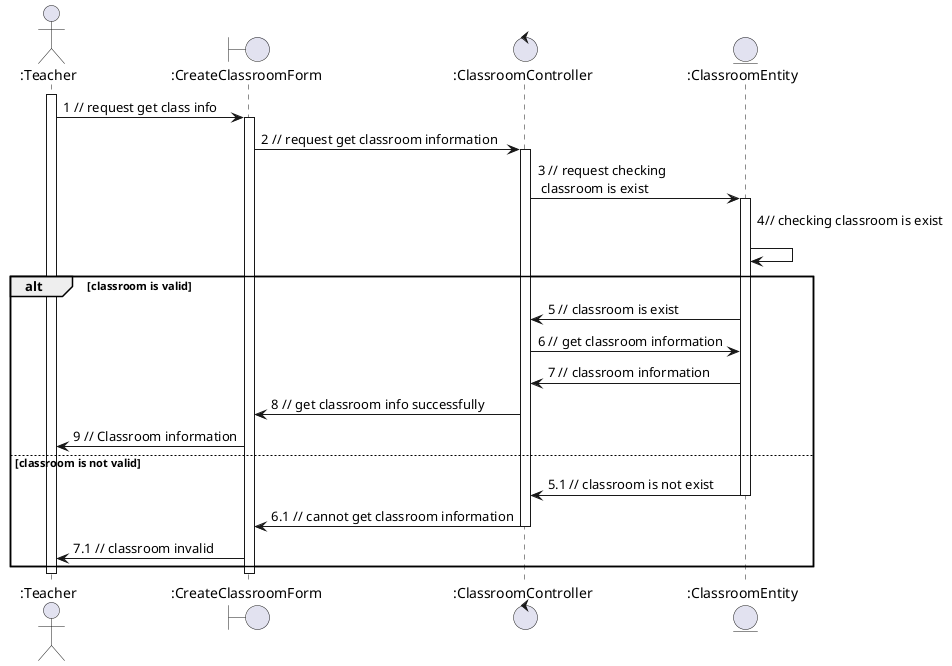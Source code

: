 @startuml viewClass

actor ":Teacher"
boundary ":CreateClassroomForm"
control ":ClassroomController"
entity ":ClassroomEntity"

activate ":Teacher"
":Teacher" -> ":CreateClassroomForm": 1 // request get class info
activate ":CreateClassroomForm"
":CreateClassroomForm" -> ":ClassroomController": 2 // request get classroom information
activate ":ClassroomController"
":ClassroomController" -> ":ClassroomEntity": 3 // request checking \n classroom is exist
activate ":ClassroomEntity"
":ClassroomEntity" -> ":ClassroomEntity": 4// checking classroom is exist \n
alt classroom is valid
    ":ClassroomEntity" -> ":ClassroomController": 5 // classroom is exist
    ":ClassroomController" -> ":ClassroomEntity": 6 // get classroom information
    ":ClassroomEntity" -> ":ClassroomController": 7 // classroom information
    ":ClassroomController" -> ":CreateClassroomForm": 8 // get classroom info successfully
    ":CreateClassroomForm" -> ":Teacher": 9 // Classroom information
else classroom is not valid
    ":ClassroomEntity" -> ":ClassroomController": 5.1 // classroom is not exist
    deactivate ":ClassroomEntity"
    ":ClassroomController" -> ":CreateClassroomForm": 6.1 // cannot get classroom information
    deactivate ":ClassroomController"
    ":CreateClassroomForm" -> ":Teacher": 7.1 // classroom invalid
end

deactivate ":CreateClassroomForm"
deactivate ":Teacher"

@enduml